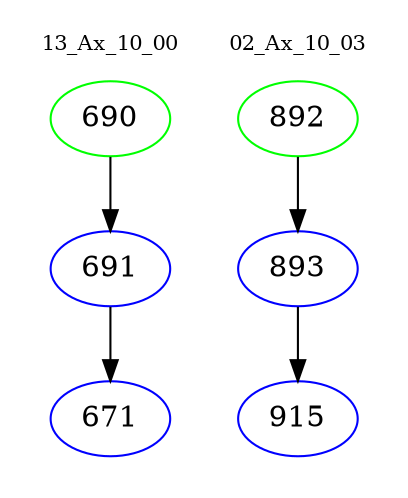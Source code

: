 digraph{
subgraph cluster_0 {
color = white
label = "13_Ax_10_00";
fontsize=10;
T0_690 [label="690", color="green"]
T0_690 -> T0_691 [color="black"]
T0_691 [label="691", color="blue"]
T0_691 -> T0_671 [color="black"]
T0_671 [label="671", color="blue"]
}
subgraph cluster_1 {
color = white
label = "02_Ax_10_03";
fontsize=10;
T1_892 [label="892", color="green"]
T1_892 -> T1_893 [color="black"]
T1_893 [label="893", color="blue"]
T1_893 -> T1_915 [color="black"]
T1_915 [label="915", color="blue"]
}
}
